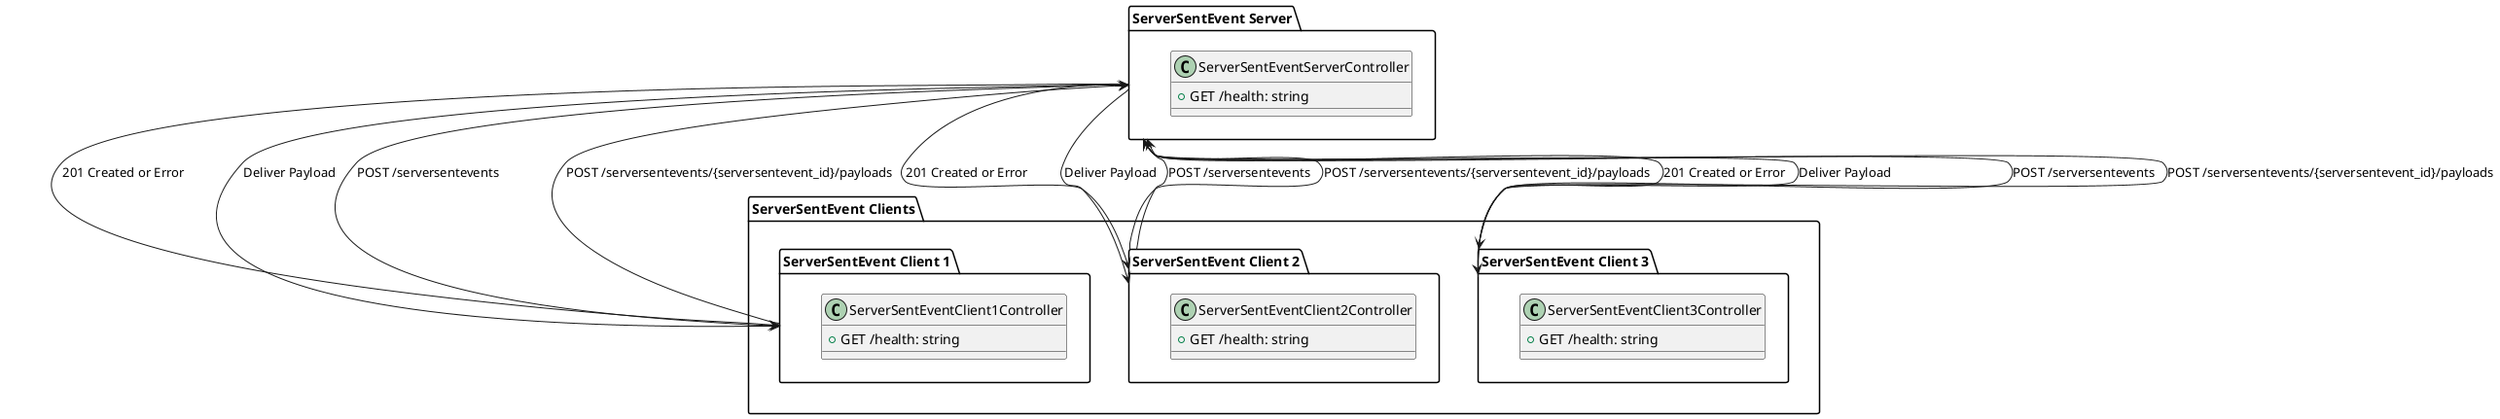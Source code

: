 ' @startuml

' !define class class
' !define ARROW --> : HTTP Request
' !define DIAMOND1 diamond
' !define DIAMOND2 diamond

' class User
' class Service
' class ServerSentEventServer
' class ServerSentEventClient

' User --> Service : Register ServerSentEvent
' Service --> ServerSentEventServer : POST /serversentevents
' ServerSentEventServer --> Service : 201 Created or Error
' Service --> ServerSentEventServer : POST /serversentevents/{serversentevent_id}/payloads
' ServerSentEventServer --> Service : Deliver Payload
' User --> Service : Disconnect ServerSentEvent
' Service --> ServerSentEventServer : DELETE /serversentevents/{serversentevent_id}
' ServerSentEventServer --> Service : 204 No Content or Error

' @enduml


@startuml

package "ServerSentEvent Server" as ServerSentEventServer {
    class ServerSentEventServerController {
        + GET /health: string
    }

    ' class ServerSentEventServerService {
    '     + checkHealth(): Promise<string>
    ' }

    ' class ServerSentEventServerRepository {
    '     + checkHealth(): Promise<string>
    ' }

    ' class MessageDTO {
    '     + uuid: string
    '     + type: string
    '     + payload: string
    ' }

    ' ServerSentEventServerController --> ServerSentEventServerService : Register ServerSentEvent
    ' ServerSentEventServerService --> ServerSentEventServerRepository : Register ServerSentEvent
    ' ServerSentEventServerRepository --> ServerSentEventServerService : 201 Created or Error
    ' ServerSentEventServerService --> ServerSentEventServerController : 201 Created or Error

    ' ServerSentEventServerController --> ServerSentEventServerService : Deliver Payload
    ' ServerSentEventServerService --> ServerSentEventServerRepository : Deliver Payload
    ' ServerSentEventServerRepository --> ServerSentEventServerService : 200 OK or Error
    ' ServerSentEventServerService --> ServerSentEventServerController : 200 OK or Error

    ' ServerSentEventServerController --> ServerSentEventServerService : Disconnect ServerSentEvent
    ' ServerSentEventServerService --> ServerSentEventServerRepository : Disconnect ServerSentEvent
    ' ServerSentEventServerRepository --> ServerSentEventServerService : 204 No Content or Error
    ' ServerSentEventServerService --> ServerSentEventServerController : 204 No Content or Error
}

package "ServerSentEvent Clients" as ServerSentEventClients {
    package "ServerSentEvent Client 1" as ServerSentEventClient1 {
        class ServerSentEventClient1Controller {
            + GET /health: string
        }

        ' class ServerSentEventClient1Service {
        '     + checkHealth(): Promise<string>
        ' }

        ' class ServerSentEventClient1Repository {
        '     + checkHealth(): Promise<string>
        ' }

        ' ServerSentEventClient1Controller --> ServerSentEventClient1Service : Register ServerSentEvent
        ' ServerSentEventClient1Service --> ServerSentEventClient1Repository : Register ServerSentEvent
        ' ServerSentEventClient1Repository --> ServerSentEventClient1Service : 201 Created or Error
        ' ServerSentEventClient1Service --> ServerSentEventClient1Controller : 201 Created or Error

        ' ServerSentEventClient1Controller --> ServerSentEventClient1Service : Send Payload
        ' ServerSentEventClient1Service --> ServerSentEventClient1Repository : Send Payload
        ' ServerSentEventClient1Repository --> ServerSentEventClient1Service : 200 OK or Error
        ' ServerSentEventClient1Service --> ServerSentEventClient1Controller : 200 OK or Error

        ' ServerSentEventClient1Controller --> ServerSentEventClient1Service : Receive Payload
        ' ServerSentEventClient1Service --> ServerSentEventClient1Repository : Receive Payload
        ' ServerSentEventClient1Repository --> ServerSentEventClient1Service : 200 OK or Error
        ' ServerSentEventClient1Service --> ServerSentEventClient1Controller : 200 OK or Error

        ' ServerSentEventClient1Controller --> ServerSentEventClient1Service : Disconnect ServerSentEvent
        ' ServerSentEventClient1Service --> ServerSentEventClient1Repository : Disconnect ServerSentEvent
        ' ServerSentEventClient1Repository --> ServerSentEventClient1Service : 204 No Content or Error
        ' ServerSentEventClient1Service --> ServerSentEventClient1Controller : 204 No Content or Error
    }

    package "ServerSentEvent Client 2" as ServerSentEventClient2 {
        class ServerSentEventClient2Controller {
            + GET /health: string
        }

        ' class ServerSentEventClient2Service {
        '     + checkHealth(): Promise<string>
        ' }

        ' class ServerSentEventClient2Repository {
        '     + checkHealth(): Promise<string>
        ' }

        ' ServerSentEventClient1Controller --> ServerSentEventClient1Service : Register ServerSentEvent
        ' ServerSentEventClient1Service --> ServerSentEventClient1Repository : Register ServerSentEvent
        ' ServerSentEventClient1Repository --> ServerSentEventClient1Service : 201 Created or Error
        ' ServerSentEventClient1Service --> ServerSentEventClient1Controller : 201 Created or Error

        ' ServerSentEventClient1Controller --> ServerSentEventClient1Service : Send Payload
        ' ServerSentEventClient1Service --> ServerSentEventClient1Repository : Send Payload
        ' ServerSentEventClient1Repository --> ServerSentEventClient1Service : 200 OK or Error
        ' ServerSentEventClient1Service --> ServerSentEventClient1Controller : 200 OK or Error

        ' ServerSentEventClient1Controller --> ServerSentEventClient1Service : Receive Payload
        ' ServerSentEventClient1Service --> ServerSentEventClient1Repository : Receive Payload
        ' ServerSentEventClient1Repository --> ServerSentEventClient1Service : 200 OK or Error
        ' ServerSentEventClient1Service --> ServerSentEventClient1Controller : 200 OK or Error

        ' ServerSentEventClient1Controller --> ServerSentEventClient1Service : Disconnect ServerSentEvent
        ' ServerSentEventClient1Service --> ServerSentEventClient1Repository : Disconnect ServerSentEvent
        ' ServerSentEventClient1Repository --> ServerSentEventClient1Service : 204 No Content or Error
        ' ServerSentEventClient1Service --> ServerSentEventClient1Controller : 204 No Content or Error
    }

    package "ServerSentEvent Client 3" as ServerSentEventClient3 {
        class ServerSentEventClient3Controller {
            + GET /health: string
        }

        ' class ServerSentEventClient3Service {
        '     + checkHealth(): Promise<string>
        ' }

        ' class ServerSentEventClient3Repository {
        '     + checkHealth(): Promise<string>
        ' }

        ' ServerSentEventClient1Controller --> ServerSentEventClient1Service : Register ServerSentEvent
        ' ServerSentEventClient1Service --> ServerSentEventClient1Repository : Register ServerSentEvent
        ' ServerSentEventClient1Repository --> ServerSentEventClient1Service : 201 Created or Error
        ' ServerSentEventClient1Service --> ServerSentEventClient1Controller : 201 Created or Error

        ' ServerSentEventClient1Controller --> ServerSentEventClient1Service : Send Payload
        ' ServerSentEventClient1Service --> ServerSentEventClient1Repository : Send Payload
        ' ServerSentEventClient1Repository --> ServerSentEventClient1Service : 200 OK or Error
        ' ServerSentEventClient1Service --> ServerSentEventClient1Controller : 200 OK or Error

        ' ServerSentEventClient1Controller --> ServerSentEventClient1Service : Receive Payload
        ' ServerSentEventClient1Service --> ServerSentEventClient1Repository : Receive Payload
        ' ServerSentEventClient1Repository --> ServerSentEventClient1Service : 200 OK or Error
        ' ServerSentEventClient1Service --> ServerSentEventClient1Controller : 200 OK or Error

        ' ServerSentEventClient1Controller --> ServerSentEventClient1Service : Disconnect ServerSentEvent
        ' ServerSentEventClient1Service --> ServerSentEventClient1Repository : Disconnect ServerSentEvent
        ' ServerSentEventClient1Repository --> ServerSentEventClient1Service : 204 No Content or Error
        ' ServerSentEventClient1Service --> ServerSentEventClient1Controller : 204 No Content or Error
    }
}

' package "Security" {
'     class Authentication {
'         + authenticateRequest(request: HttpRequest): boolean
'     }
'     class Authorization {
'         + authorizeRequest(request: HttpRequest): boolean
'     }
'     class SecretKeyValidation {
'         + validateSecretKey(payload: ServerSentEventPayload, secretKey: string): boolean
'     }

'     ' Authorization --> Authentication : authenticateRequest()
'     ' SecretKeyValidation --> Authorization : authorizeRequest()
'     ' SecretKeyValidation --> ServerSentEventServer : validateSecretKey()
' }

' package "Monitoring & Logging" {
'     class MonitoringService {
'         + trackServerSentEventPerformance(serversenteventId: ID): PerformanceMetrics
'     }
'     class LoggingService {
'         + logServerSentEventEvent(eventData: ServerSentEventEvent): void
'     }

'     ' MonitoringService --> ServerSentEventServer : trackServerSentEventPerformance()
'     ' LoggingService --> ServerSentEventServer : logServerSentEventEvent()
' }

' package "Event Tracking" {
'     class EventTrackingService {
'         + trackEvent(eventData: ServerSentEventEvent): EventStatus
'     }

'     ' EventTrackingService --> ServerSentEventServer : trackEvent()
' }

ServerSentEventClient1 --> ServerSentEventServer : POST /serversentevents
ServerSentEventClient2 --> ServerSentEventServer : POST /serversentevents
ServerSentEventClient3 --> ServerSentEventServer : POST /serversentevents

ServerSentEventServer --> ServerSentEventClient1 : 201 Created or Error
ServerSentEventServer --> ServerSentEventClient2 : 201 Created or Error
ServerSentEventServer --> ServerSentEventClient3 : 201 Created or Error

ServerSentEventClient1 --> ServerSentEventServer : POST /serversentevents/{serversentevent_id}/payloads
ServerSentEventClient2 --> ServerSentEventServer : POST /serversentevents/{serversentevent_id}/payloads
ServerSentEventClient3 --> ServerSentEventServer : POST /serversentevents/{serversentevent_id}/payloads

ServerSentEventServer --> ServerSentEventClient1 : Deliver Payload
ServerSentEventServer --> ServerSentEventClient2 : Deliver Payload
ServerSentEventServer --> ServerSentEventClient3 : Deliver Payload



' Security.Authentication --> Security.Authorization : Authorize Request
' Security.Authorization --> Security.SecretKeyValidation : Validate Secret Key

' MonitoringService --> ServerSentEventServer : Track ServerSentEvent Performance
' LoggingService --> ServerSentEventServer : Log ServerSentEvent Event
' EventTrackingService --> ServerSentEventServer : Track Event

@enduml
